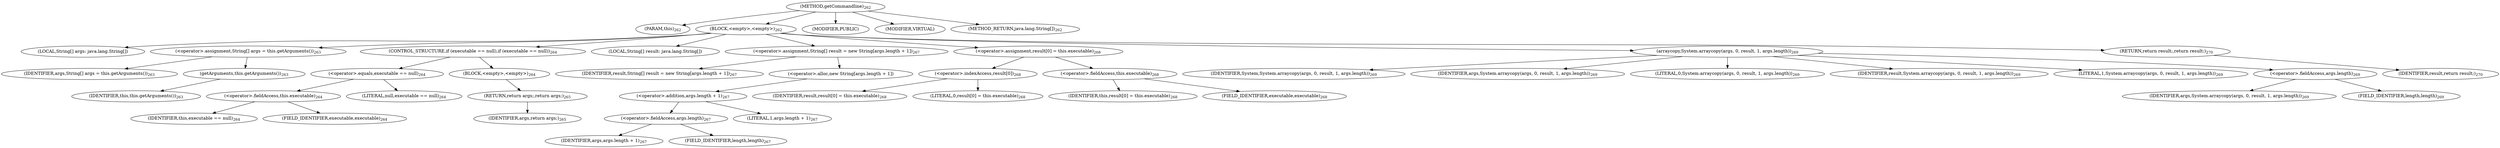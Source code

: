 digraph "getCommandline" {  
"452" [label = <(METHOD,getCommandline)<SUB>262</SUB>> ]
"51" [label = <(PARAM,this)<SUB>262</SUB>> ]
"453" [label = <(BLOCK,&lt;empty&gt;,&lt;empty&gt;)<SUB>262</SUB>> ]
"454" [label = <(LOCAL,String[] args: java.lang.String[])> ]
"455" [label = <(&lt;operator&gt;.assignment,String[] args = this.getArguments())<SUB>263</SUB>> ]
"456" [label = <(IDENTIFIER,args,String[] args = this.getArguments())<SUB>263</SUB>> ]
"457" [label = <(getArguments,this.getArguments())<SUB>263</SUB>> ]
"50" [label = <(IDENTIFIER,this,this.getArguments())<SUB>263</SUB>> ]
"458" [label = <(CONTROL_STRUCTURE,if (executable == null),if (executable == null))<SUB>264</SUB>> ]
"459" [label = <(&lt;operator&gt;.equals,executable == null)<SUB>264</SUB>> ]
"460" [label = <(&lt;operator&gt;.fieldAccess,this.executable)<SUB>264</SUB>> ]
"461" [label = <(IDENTIFIER,this,executable == null)<SUB>264</SUB>> ]
"462" [label = <(FIELD_IDENTIFIER,executable,executable)<SUB>264</SUB>> ]
"463" [label = <(LITERAL,null,executable == null)<SUB>264</SUB>> ]
"464" [label = <(BLOCK,&lt;empty&gt;,&lt;empty&gt;)<SUB>264</SUB>> ]
"465" [label = <(RETURN,return args;,return args;)<SUB>265</SUB>> ]
"466" [label = <(IDENTIFIER,args,return args;)<SUB>265</SUB>> ]
"467" [label = <(LOCAL,String[] result: java.lang.String[])> ]
"468" [label = <(&lt;operator&gt;.assignment,String[] result = new String[args.length + 1])<SUB>267</SUB>> ]
"469" [label = <(IDENTIFIER,result,String[] result = new String[args.length + 1])<SUB>267</SUB>> ]
"470" [label = <(&lt;operator&gt;.alloc,new String[args.length + 1])> ]
"471" [label = <(&lt;operator&gt;.addition,args.length + 1)<SUB>267</SUB>> ]
"472" [label = <(&lt;operator&gt;.fieldAccess,args.length)<SUB>267</SUB>> ]
"473" [label = <(IDENTIFIER,args,args.length + 1)<SUB>267</SUB>> ]
"474" [label = <(FIELD_IDENTIFIER,length,length)<SUB>267</SUB>> ]
"475" [label = <(LITERAL,1,args.length + 1)<SUB>267</SUB>> ]
"476" [label = <(&lt;operator&gt;.assignment,result[0] = this.executable)<SUB>268</SUB>> ]
"477" [label = <(&lt;operator&gt;.indexAccess,result[0])<SUB>268</SUB>> ]
"478" [label = <(IDENTIFIER,result,result[0] = this.executable)<SUB>268</SUB>> ]
"479" [label = <(LITERAL,0,result[0] = this.executable)<SUB>268</SUB>> ]
"480" [label = <(&lt;operator&gt;.fieldAccess,this.executable)<SUB>268</SUB>> ]
"481" [label = <(IDENTIFIER,this,result[0] = this.executable)<SUB>268</SUB>> ]
"482" [label = <(FIELD_IDENTIFIER,executable,executable)<SUB>268</SUB>> ]
"483" [label = <(arraycopy,System.arraycopy(args, 0, result, 1, args.length))<SUB>269</SUB>> ]
"484" [label = <(IDENTIFIER,System,System.arraycopy(args, 0, result, 1, args.length))<SUB>269</SUB>> ]
"485" [label = <(IDENTIFIER,args,System.arraycopy(args, 0, result, 1, args.length))<SUB>269</SUB>> ]
"486" [label = <(LITERAL,0,System.arraycopy(args, 0, result, 1, args.length))<SUB>269</SUB>> ]
"487" [label = <(IDENTIFIER,result,System.arraycopy(args, 0, result, 1, args.length))<SUB>269</SUB>> ]
"488" [label = <(LITERAL,1,System.arraycopy(args, 0, result, 1, args.length))<SUB>269</SUB>> ]
"489" [label = <(&lt;operator&gt;.fieldAccess,args.length)<SUB>269</SUB>> ]
"490" [label = <(IDENTIFIER,args,System.arraycopy(args, 0, result, 1, args.length))<SUB>269</SUB>> ]
"491" [label = <(FIELD_IDENTIFIER,length,length)<SUB>269</SUB>> ]
"492" [label = <(RETURN,return result;,return result;)<SUB>270</SUB>> ]
"493" [label = <(IDENTIFIER,result,return result;)<SUB>270</SUB>> ]
"494" [label = <(MODIFIER,PUBLIC)> ]
"495" [label = <(MODIFIER,VIRTUAL)> ]
"496" [label = <(METHOD_RETURN,java.lang.String[])<SUB>262</SUB>> ]
  "452" -> "51" 
  "452" -> "453" 
  "452" -> "494" 
  "452" -> "495" 
  "452" -> "496" 
  "453" -> "454" 
  "453" -> "455" 
  "453" -> "458" 
  "453" -> "467" 
  "453" -> "468" 
  "453" -> "476" 
  "453" -> "483" 
  "453" -> "492" 
  "455" -> "456" 
  "455" -> "457" 
  "457" -> "50" 
  "458" -> "459" 
  "458" -> "464" 
  "459" -> "460" 
  "459" -> "463" 
  "460" -> "461" 
  "460" -> "462" 
  "464" -> "465" 
  "465" -> "466" 
  "468" -> "469" 
  "468" -> "470" 
  "470" -> "471" 
  "471" -> "472" 
  "471" -> "475" 
  "472" -> "473" 
  "472" -> "474" 
  "476" -> "477" 
  "476" -> "480" 
  "477" -> "478" 
  "477" -> "479" 
  "480" -> "481" 
  "480" -> "482" 
  "483" -> "484" 
  "483" -> "485" 
  "483" -> "486" 
  "483" -> "487" 
  "483" -> "488" 
  "483" -> "489" 
  "489" -> "490" 
  "489" -> "491" 
  "492" -> "493" 
}

